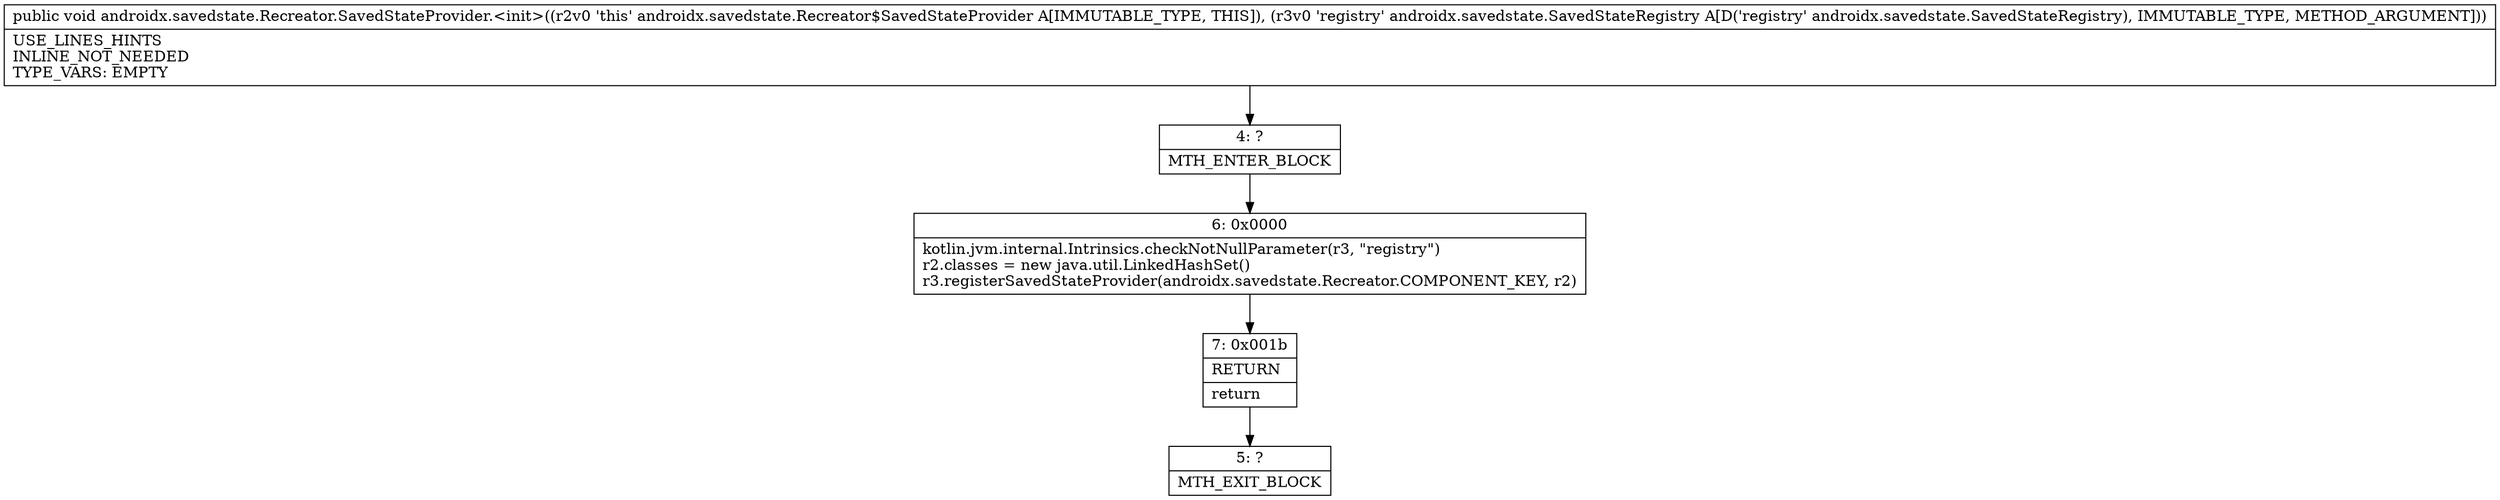 digraph "CFG forandroidx.savedstate.Recreator.SavedStateProvider.\<init\>(Landroidx\/savedstate\/SavedStateRegistry;)V" {
Node_4 [shape=record,label="{4\:\ ?|MTH_ENTER_BLOCK\l}"];
Node_6 [shape=record,label="{6\:\ 0x0000|kotlin.jvm.internal.Intrinsics.checkNotNullParameter(r3, \"registry\")\lr2.classes = new java.util.LinkedHashSet()\lr3.registerSavedStateProvider(androidx.savedstate.Recreator.COMPONENT_KEY, r2)\l}"];
Node_7 [shape=record,label="{7\:\ 0x001b|RETURN\l|return\l}"];
Node_5 [shape=record,label="{5\:\ ?|MTH_EXIT_BLOCK\l}"];
MethodNode[shape=record,label="{public void androidx.savedstate.Recreator.SavedStateProvider.\<init\>((r2v0 'this' androidx.savedstate.Recreator$SavedStateProvider A[IMMUTABLE_TYPE, THIS]), (r3v0 'registry' androidx.savedstate.SavedStateRegistry A[D('registry' androidx.savedstate.SavedStateRegistry), IMMUTABLE_TYPE, METHOD_ARGUMENT]))  | USE_LINES_HINTS\lINLINE_NOT_NEEDED\lTYPE_VARS: EMPTY\l}"];
MethodNode -> Node_4;Node_4 -> Node_6;
Node_6 -> Node_7;
Node_7 -> Node_5;
}


